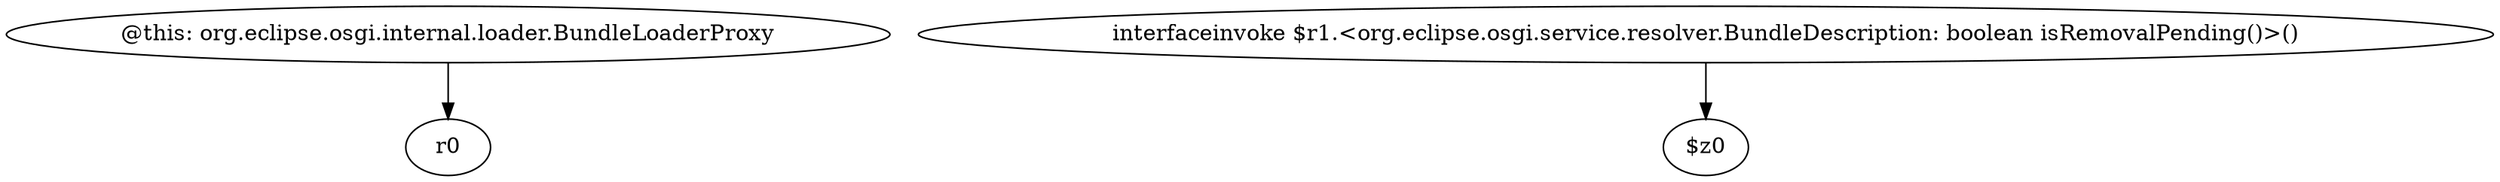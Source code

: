 digraph g {
0[label="@this: org.eclipse.osgi.internal.loader.BundleLoaderProxy"]
1[label="r0"]
0->1[label=""]
2[label="interfaceinvoke $r1.<org.eclipse.osgi.service.resolver.BundleDescription: boolean isRemovalPending()>()"]
3[label="$z0"]
2->3[label=""]
}